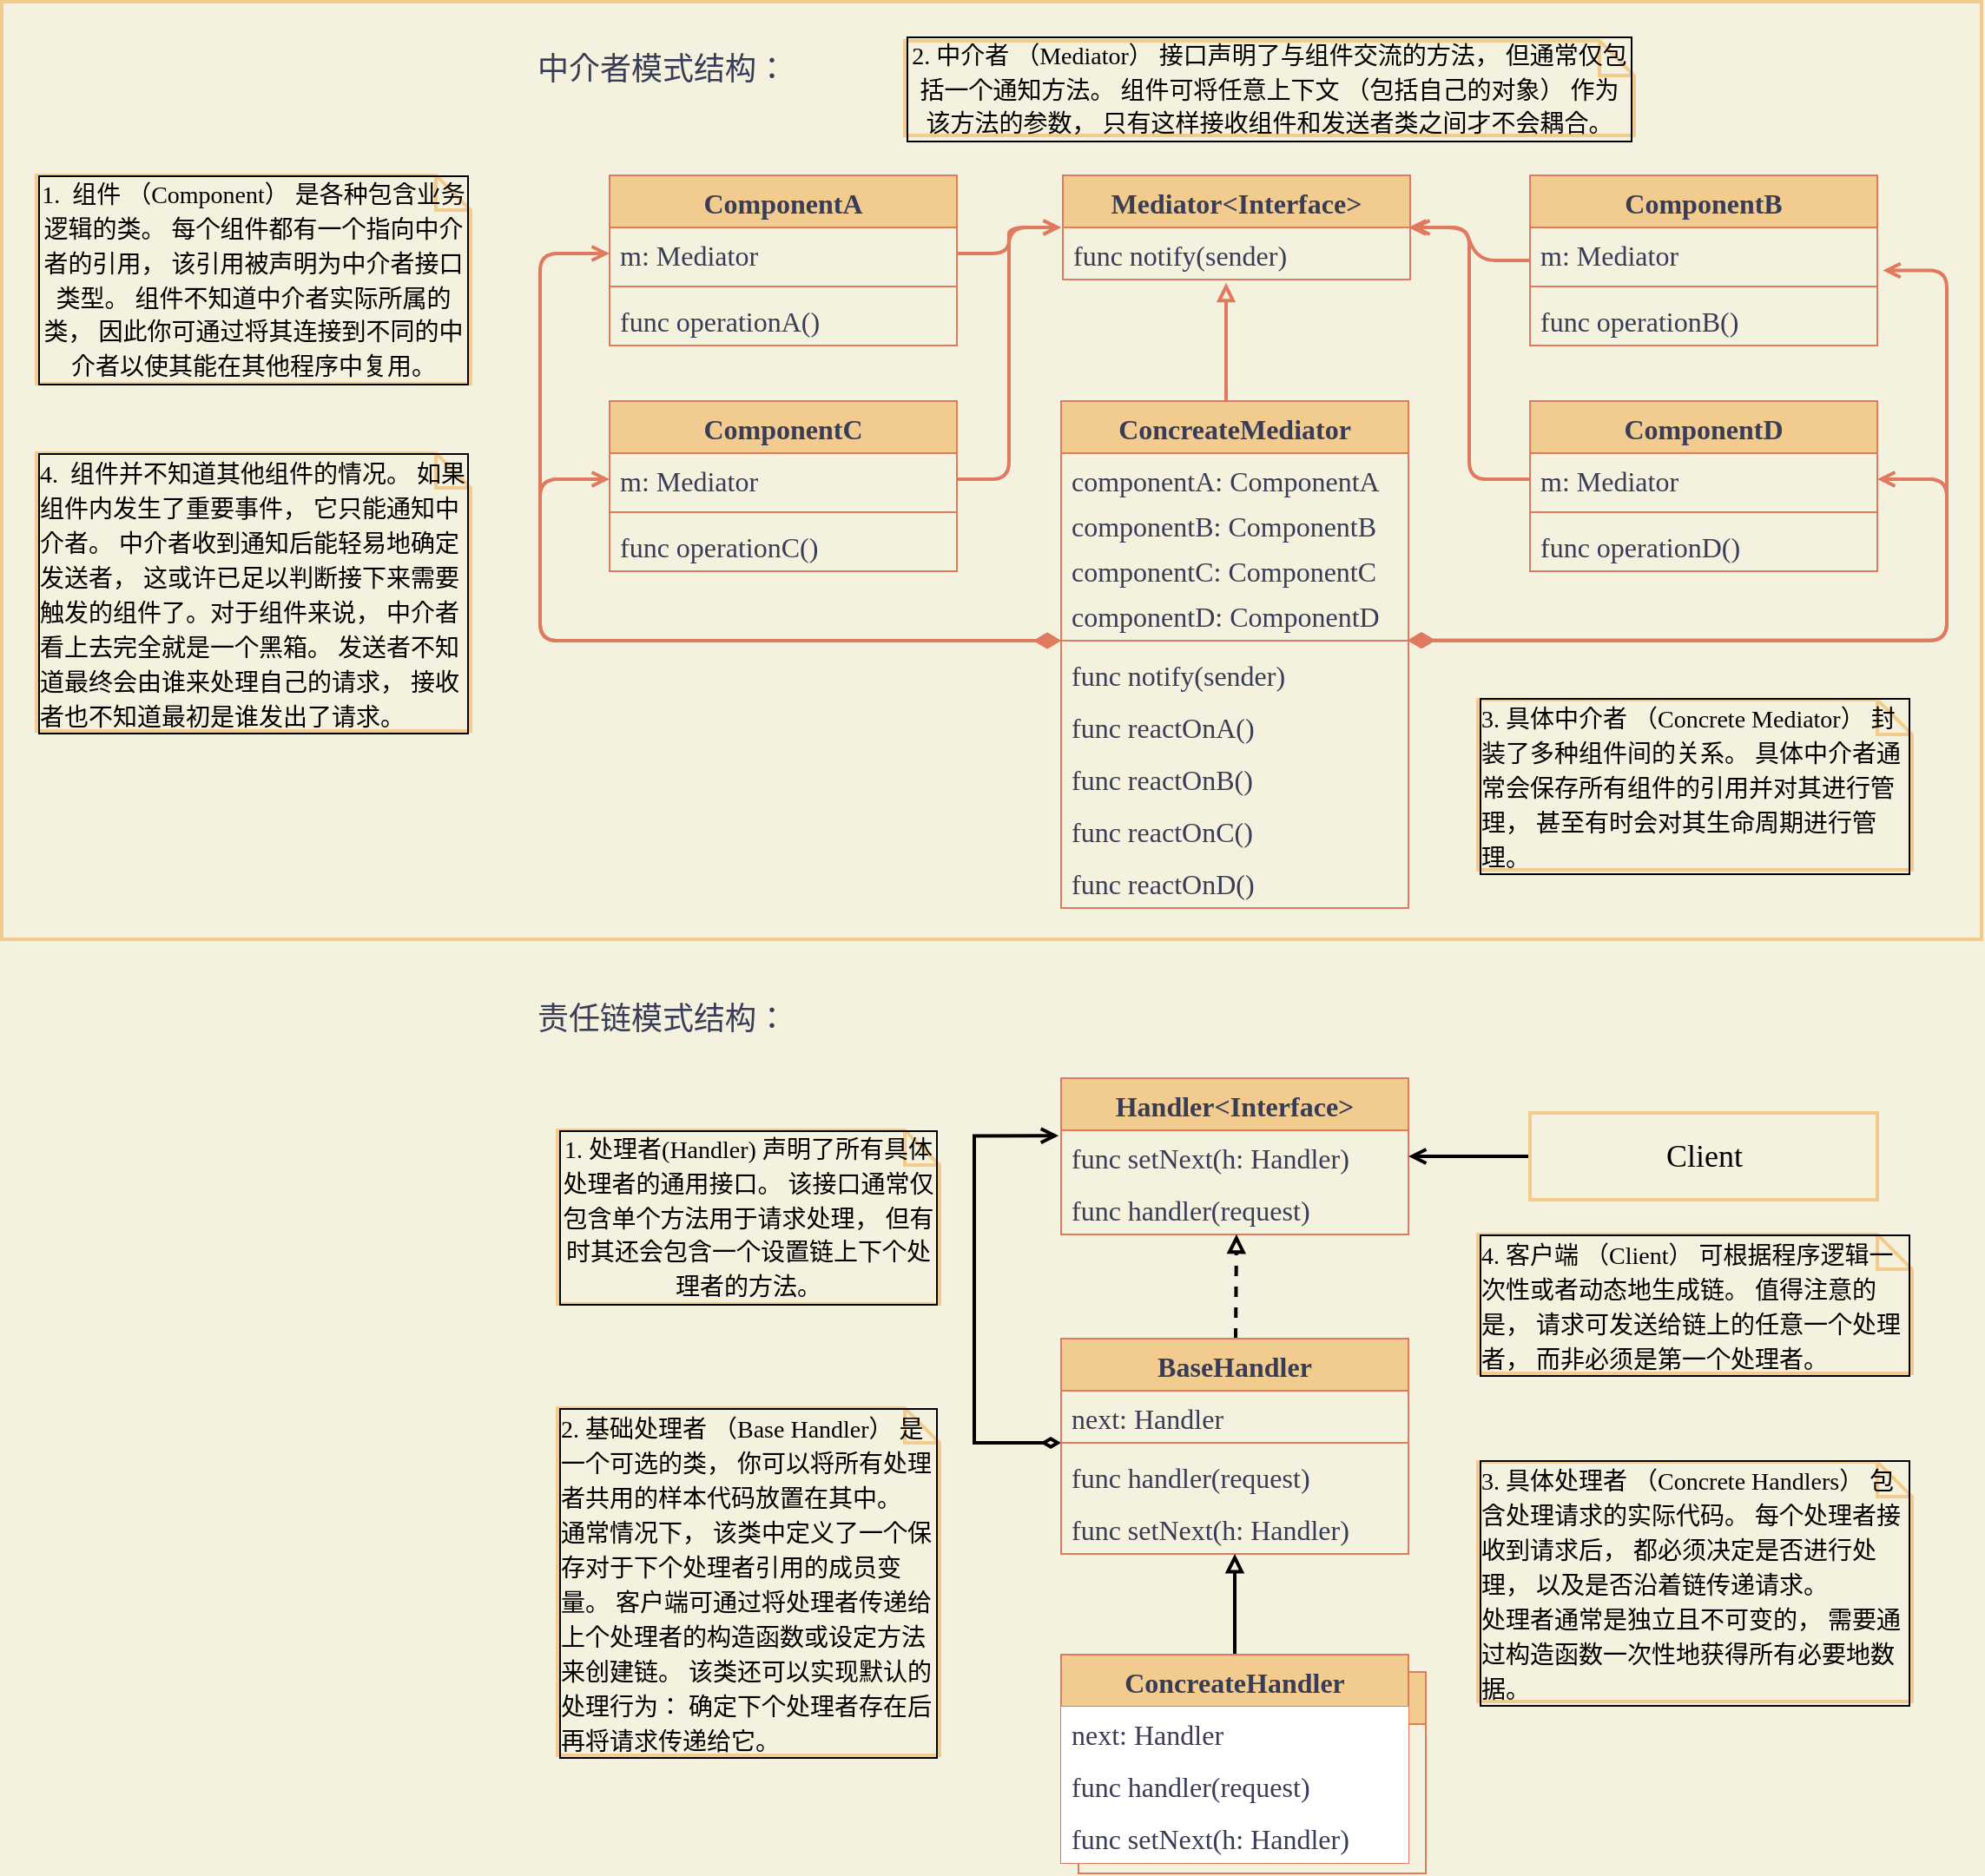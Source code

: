 <mxfile version="20.5.3" type="github">
  <diagram id="LliGrTo6IxOCmECgdEKM" name="第 1 页">
    <mxGraphModel dx="1751" dy="741" grid="1" gridSize="10" guides="1" tooltips="1" connect="1" arrows="1" fold="1" page="0" pageScale="1" pageWidth="827" pageHeight="1169" background="#F4F1DE" math="0" shadow="0">
      <root>
        <mxCell id="0" />
        <mxCell id="1" parent="0" />
        <mxCell id="y-x1a5SyWCCNWOdujIV2-36" value="ConcreateHandler" style="swimlane;fontStyle=1;align=center;verticalAlign=top;childLayout=stackLayout;horizontal=1;startSize=30;horizontalStack=0;resizeParent=1;resizeParentMax=0;resizeLast=0;collapsible=1;marginBottom=0;fontFamily=Times New Roman;fontSize=16;rounded=0;fillColor=#F2CC8F;strokeColor=#E07A5F;fontColor=none;noLabel=1;" vertex="1" parent="1">
          <mxGeometry x="340" y="972" width="200" height="116" as="geometry" />
        </mxCell>
        <mxCell id="y-x1a5SyWCCNWOdujIV2-40" value="func setNext(h: Handler)" style="text;strokeColor=none;fillColor=none;align=left;verticalAlign=top;spacingLeft=4;spacingRight=4;overflow=hidden;rotatable=0;points=[[0,0.5],[1,0.5]];portConstraint=eastwest;fontFamily=Times New Roman;fontSize=16;rounded=0;fontColor=none;noLabel=1;" vertex="1" parent="y-x1a5SyWCCNWOdujIV2-36">
          <mxGeometry y="30" width="200" height="30" as="geometry" />
        </mxCell>
        <mxCell id="y-x1a5SyWCCNWOdujIV2-37" value="next: Handler" style="text;strokeColor=none;fillColor=none;align=left;verticalAlign=top;spacingLeft=4;spacingRight=4;overflow=hidden;rotatable=0;points=[[0,0.5],[1,0.5]];portConstraint=eastwest;fontFamily=Times New Roman;fontSize=16;rounded=0;fontColor=none;noLabel=1;" vertex="1" parent="y-x1a5SyWCCNWOdujIV2-36">
          <mxGeometry y="60" width="200" height="26" as="geometry" />
        </mxCell>
        <mxCell id="y-x1a5SyWCCNWOdujIV2-39" value="func handler(request)" style="text;strokeColor=none;fillColor=none;align=left;verticalAlign=top;spacingLeft=4;spacingRight=4;overflow=hidden;rotatable=0;points=[[0,0.5],[1,0.5]];portConstraint=eastwest;fontFamily=Times New Roman;fontSize=16;rounded=0;fontColor=none;noLabel=1;" vertex="1" parent="y-x1a5SyWCCNWOdujIV2-36">
          <mxGeometry y="86" width="200" height="30" as="geometry" />
        </mxCell>
        <mxCell id="As4aNOafPKZ8VDamvQL3-1" value="中介者模式结构：" style="text;html=1;strokeColor=none;fillColor=none;align=center;verticalAlign=middle;whiteSpace=wrap;rounded=0;fontFamily=Times New Roman;fontSize=18;fontColor=#393C56;" parent="1" vertex="1">
          <mxGeometry x="21" y="32.5" width="159" height="33" as="geometry" />
        </mxCell>
        <mxCell id="KlUVC-nTQkEUZtXj6v6p-1" value="Mediator&lt;Interface&gt;" style="swimlane;fontStyle=1;align=center;verticalAlign=top;childLayout=stackLayout;horizontal=1;startSize=30;horizontalStack=0;resizeParent=1;resizeParentMax=0;resizeLast=0;collapsible=1;marginBottom=0;fontFamily=Times New Roman;fontSize=16;rounded=0;fillColor=#F2CC8F;strokeColor=#E07A5F;fontColor=#393C56;" parent="1" vertex="1">
          <mxGeometry x="331" y="110" width="200" height="60" as="geometry" />
        </mxCell>
        <mxCell id="KlUVC-nTQkEUZtXj6v6p-4" value="func notify(sender)" style="text;strokeColor=none;fillColor=none;align=left;verticalAlign=top;spacingLeft=4;spacingRight=4;overflow=hidden;rotatable=0;points=[[0,0.5],[1,0.5]];portConstraint=eastwest;fontFamily=Times New Roman;fontSize=16;rounded=0;fontColor=#393C56;" parent="KlUVC-nTQkEUZtXj6v6p-1" vertex="1">
          <mxGeometry y="30" width="200" height="30" as="geometry" />
        </mxCell>
        <mxCell id="KlUVC-nTQkEUZtXj6v6p-5" value="ComponentA" style="swimlane;fontStyle=1;align=center;verticalAlign=top;childLayout=stackLayout;horizontal=1;startSize=30;horizontalStack=0;resizeParent=1;resizeParentMax=0;resizeLast=0;collapsible=1;marginBottom=0;fontFamily=Times New Roman;fontSize=16;rounded=0;fillColor=#F2CC8F;strokeColor=#E07A5F;fontColor=#393C56;" parent="1" vertex="1">
          <mxGeometry x="70" y="110" width="200" height="98" as="geometry" />
        </mxCell>
        <mxCell id="KlUVC-nTQkEUZtXj6v6p-6" value="m: Mediator" style="text;strokeColor=none;fillColor=none;align=left;verticalAlign=top;spacingLeft=4;spacingRight=4;overflow=hidden;rotatable=0;points=[[0,0.5],[1,0.5]];portConstraint=eastwest;fontFamily=Times New Roman;fontSize=16;rounded=0;fontColor=#393C56;" parent="KlUVC-nTQkEUZtXj6v6p-5" vertex="1">
          <mxGeometry y="30" width="200" height="30" as="geometry" />
        </mxCell>
        <mxCell id="KlUVC-nTQkEUZtXj6v6p-7" value="" style="line;strokeWidth=1;fillColor=none;align=left;verticalAlign=middle;spacingTop=-1;spacingLeft=3;spacingRight=3;rotatable=0;labelPosition=right;points=[];portConstraint=eastwest;strokeColor=#E07A5F;fontFamily=Times New Roman;fontSize=16;rounded=0;fontColor=#393C56;labelBackgroundColor=#F4F1DE;" parent="KlUVC-nTQkEUZtXj6v6p-5" vertex="1">
          <mxGeometry y="60" width="200" height="8" as="geometry" />
        </mxCell>
        <mxCell id="KlUVC-nTQkEUZtXj6v6p-8" value="func operationA()" style="text;strokeColor=none;fillColor=none;align=left;verticalAlign=top;spacingLeft=4;spacingRight=4;overflow=hidden;rotatable=0;points=[[0,0.5],[1,0.5]];portConstraint=eastwest;fontFamily=Times New Roman;fontSize=16;rounded=0;fontColor=#393C56;" parent="KlUVC-nTQkEUZtXj6v6p-5" vertex="1">
          <mxGeometry y="68" width="200" height="30" as="geometry" />
        </mxCell>
        <mxCell id="xFCIwbEzfBcp8esczOYy-46" style="edgeStyle=entityRelationEdgeStyle;sketch=0;orthogonalLoop=1;jettySize=auto;html=1;entryX=1.005;entryY=0;entryDx=0;entryDy=0;entryPerimeter=0;shadow=0;strokeColor=#E07A5F;fontColor=#393C56;endArrow=open;endFill=0;startSize=10;fillColor=#F2CC8F;elbow=vertical;strokeWidth=2;" parent="1" source="OagiuF5iZt7tphXW1LkW-1" target="KlUVC-nTQkEUZtXj6v6p-4" edge="1">
          <mxGeometry relative="1" as="geometry" />
        </mxCell>
        <mxCell id="OagiuF5iZt7tphXW1LkW-1" value="ComponentB" style="swimlane;fontStyle=1;align=center;verticalAlign=top;childLayout=stackLayout;horizontal=1;startSize=30;horizontalStack=0;resizeParent=1;resizeParentMax=0;resizeLast=0;collapsible=1;marginBottom=0;fontFamily=Times New Roman;fontSize=16;rounded=0;fillColor=#F2CC8F;strokeColor=#E07A5F;fontColor=#393C56;" parent="1" vertex="1">
          <mxGeometry x="600" y="110" width="200" height="98" as="geometry" />
        </mxCell>
        <mxCell id="OagiuF5iZt7tphXW1LkW-2" value="m: Mediator" style="text;strokeColor=none;fillColor=none;align=left;verticalAlign=top;spacingLeft=4;spacingRight=4;overflow=hidden;rotatable=0;points=[[0,0.5],[1,0.5]];portConstraint=eastwest;fontFamily=Times New Roman;fontSize=16;rounded=0;fontColor=#393C56;" parent="OagiuF5iZt7tphXW1LkW-1" vertex="1">
          <mxGeometry y="30" width="200" height="30" as="geometry" />
        </mxCell>
        <mxCell id="OagiuF5iZt7tphXW1LkW-3" value="" style="line;strokeWidth=1;fillColor=none;align=left;verticalAlign=middle;spacingTop=-1;spacingLeft=3;spacingRight=3;rotatable=0;labelPosition=right;points=[];portConstraint=eastwest;strokeColor=#E07A5F;fontFamily=Times New Roman;fontSize=16;rounded=0;fontColor=#393C56;labelBackgroundColor=#F4F1DE;" parent="OagiuF5iZt7tphXW1LkW-1" vertex="1">
          <mxGeometry y="60" width="200" height="8" as="geometry" />
        </mxCell>
        <mxCell id="OagiuF5iZt7tphXW1LkW-4" value="func operationB()" style="text;strokeColor=none;fillColor=none;align=left;verticalAlign=top;spacingLeft=4;spacingRight=4;overflow=hidden;rotatable=0;points=[[0,0.5],[1,0.5]];portConstraint=eastwest;fontFamily=Times New Roman;fontSize=16;rounded=0;fontColor=#393C56;" parent="OagiuF5iZt7tphXW1LkW-1" vertex="1">
          <mxGeometry y="68" width="200" height="30" as="geometry" />
        </mxCell>
        <mxCell id="OagiuF5iZt7tphXW1LkW-5" value="ComponentC" style="swimlane;fontStyle=1;align=center;verticalAlign=top;childLayout=stackLayout;horizontal=1;startSize=30;horizontalStack=0;resizeParent=1;resizeParentMax=0;resizeLast=0;collapsible=1;marginBottom=0;fontFamily=Times New Roman;fontSize=16;rounded=0;fillColor=#F2CC8F;strokeColor=#E07A5F;fontColor=#393C56;" parent="1" vertex="1">
          <mxGeometry x="70" y="240" width="200" height="98" as="geometry" />
        </mxCell>
        <mxCell id="OagiuF5iZt7tphXW1LkW-6" value="m: Mediator" style="text;strokeColor=none;fillColor=none;align=left;verticalAlign=top;spacingLeft=4;spacingRight=4;overflow=hidden;rotatable=0;points=[[0,0.5],[1,0.5]];portConstraint=eastwest;fontFamily=Times New Roman;fontSize=16;rounded=0;fontColor=#393C56;" parent="OagiuF5iZt7tphXW1LkW-5" vertex="1">
          <mxGeometry y="30" width="200" height="30" as="geometry" />
        </mxCell>
        <mxCell id="OagiuF5iZt7tphXW1LkW-7" value="" style="line;strokeWidth=1;fillColor=none;align=left;verticalAlign=middle;spacingTop=-1;spacingLeft=3;spacingRight=3;rotatable=0;labelPosition=right;points=[];portConstraint=eastwest;strokeColor=#E07A5F;fontFamily=Times New Roman;fontSize=16;rounded=0;fontColor=#393C56;labelBackgroundColor=#F4F1DE;" parent="OagiuF5iZt7tphXW1LkW-5" vertex="1">
          <mxGeometry y="60" width="200" height="8" as="geometry" />
        </mxCell>
        <mxCell id="OagiuF5iZt7tphXW1LkW-8" value="func operationC()" style="text;strokeColor=none;fillColor=none;align=left;verticalAlign=top;spacingLeft=4;spacingRight=4;overflow=hidden;rotatable=0;points=[[0,0.5],[1,0.5]];portConstraint=eastwest;fontFamily=Times New Roman;fontSize=16;rounded=0;fontColor=#393C56;" parent="OagiuF5iZt7tphXW1LkW-5" vertex="1">
          <mxGeometry y="68" width="200" height="30" as="geometry" />
        </mxCell>
        <mxCell id="OagiuF5iZt7tphXW1LkW-9" value="ComponentD" style="swimlane;fontStyle=1;align=center;verticalAlign=top;childLayout=stackLayout;horizontal=1;startSize=30;horizontalStack=0;resizeParent=1;resizeParentMax=0;resizeLast=0;collapsible=1;marginBottom=0;fontFamily=Times New Roman;fontSize=16;rounded=0;fillColor=#F2CC8F;strokeColor=#E07A5F;fontColor=#393C56;" parent="1" vertex="1">
          <mxGeometry x="600" y="240" width="200" height="98" as="geometry" />
        </mxCell>
        <mxCell id="OagiuF5iZt7tphXW1LkW-10" value="m: Mediator" style="text;strokeColor=none;fillColor=none;align=left;verticalAlign=top;spacingLeft=4;spacingRight=4;overflow=hidden;rotatable=0;points=[[0,0.5],[1,0.5]];portConstraint=eastwest;fontFamily=Times New Roman;fontSize=16;rounded=0;fontColor=#393C56;" parent="OagiuF5iZt7tphXW1LkW-9" vertex="1">
          <mxGeometry y="30" width="200" height="30" as="geometry" />
        </mxCell>
        <mxCell id="OagiuF5iZt7tphXW1LkW-11" value="" style="line;strokeWidth=1;fillColor=none;align=left;verticalAlign=middle;spacingTop=-1;spacingLeft=3;spacingRight=3;rotatable=0;labelPosition=right;points=[];portConstraint=eastwest;strokeColor=#E07A5F;fontFamily=Times New Roman;fontSize=16;rounded=0;fontColor=#393C56;labelBackgroundColor=#F4F1DE;" parent="OagiuF5iZt7tphXW1LkW-9" vertex="1">
          <mxGeometry y="60" width="200" height="8" as="geometry" />
        </mxCell>
        <mxCell id="OagiuF5iZt7tphXW1LkW-12" value="func operationD()" style="text;strokeColor=none;fillColor=none;align=left;verticalAlign=top;spacingLeft=4;spacingRight=4;overflow=hidden;rotatable=0;points=[[0,0.5],[1,0.5]];portConstraint=eastwest;fontFamily=Times New Roman;fontSize=16;rounded=0;fontColor=#393C56;" parent="OagiuF5iZt7tphXW1LkW-9" vertex="1">
          <mxGeometry y="68" width="200" height="30" as="geometry" />
        </mxCell>
        <mxCell id="xFCIwbEzfBcp8esczOYy-49" style="edgeStyle=elbowEdgeStyle;rounded=1;sketch=0;orthogonalLoop=1;jettySize=auto;html=1;entryX=0.471;entryY=1.063;entryDx=0;entryDy=0;entryPerimeter=0;shadow=0;strokeColor=#E07A5F;fontColor=#393C56;endArrow=block;endFill=0;startSize=10;fillColor=#F2CC8F;strokeWidth=2;" parent="1" source="xFCIwbEzfBcp8esczOYy-5" target="KlUVC-nTQkEUZtXj6v6p-4" edge="1">
          <mxGeometry relative="1" as="geometry" />
        </mxCell>
        <mxCell id="xFCIwbEzfBcp8esczOYy-50" style="edgeStyle=elbowEdgeStyle;rounded=1;sketch=0;orthogonalLoop=1;jettySize=auto;html=1;entryX=0;entryY=0.5;entryDx=0;entryDy=0;shadow=0;strokeColor=#E07A5F;strokeWidth=2;fontColor=#393C56;endArrow=open;endFill=0;startSize=10;fillColor=#F2CC8F;startArrow=diamondThin;startFill=1;" parent="1" target="KlUVC-nTQkEUZtXj6v6p-6" edge="1">
          <mxGeometry relative="1" as="geometry">
            <mxPoint x="330" y="378" as="sourcePoint" />
            <Array as="points">
              <mxPoint x="30" y="280" />
            </Array>
          </mxGeometry>
        </mxCell>
        <mxCell id="xFCIwbEzfBcp8esczOYy-53" style="edgeStyle=elbowEdgeStyle;rounded=1;sketch=0;orthogonalLoop=1;jettySize=auto;html=1;entryX=1.016;entryY=0.824;entryDx=0;entryDy=0;entryPerimeter=0;shadow=0;strokeColor=#E07A5F;strokeWidth=2;fontColor=#393C56;endArrow=open;endFill=0;startSize=10;fillColor=#F2CC8F;exitX=0.996;exitY=0.479;exitDx=0;exitDy=0;exitPerimeter=0;startArrow=diamondThin;startFill=1;" parent="1" source="xFCIwbEzfBcp8esczOYy-7" target="OagiuF5iZt7tphXW1LkW-2" edge="1">
          <mxGeometry relative="1" as="geometry">
            <mxPoint x="530" y="380" as="sourcePoint" />
            <Array as="points">
              <mxPoint x="840" y="230" />
              <mxPoint x="840" y="300" />
            </Array>
          </mxGeometry>
        </mxCell>
        <mxCell id="xFCIwbEzfBcp8esczOYy-54" style="edgeStyle=elbowEdgeStyle;rounded=1;sketch=0;orthogonalLoop=1;jettySize=auto;html=1;entryX=1;entryY=0.5;entryDx=0;entryDy=0;shadow=0;strokeColor=#E07A5F;strokeWidth=2;fontColor=#393C56;endArrow=open;endFill=0;startSize=10;fillColor=#F2CC8F;exitX=0.999;exitY=0.481;exitDx=0;exitDy=0;exitPerimeter=0;startArrow=diamondThin;startFill=1;" parent="1" source="xFCIwbEzfBcp8esczOYy-7" target="OagiuF5iZt7tphXW1LkW-10" edge="1">
          <mxGeometry relative="1" as="geometry">
            <Array as="points">
              <mxPoint x="840" y="350" />
            </Array>
          </mxGeometry>
        </mxCell>
        <mxCell id="xFCIwbEzfBcp8esczOYy-5" value="ConcreateMediator" style="swimlane;fontStyle=1;align=center;verticalAlign=top;childLayout=stackLayout;horizontal=1;startSize=30;horizontalStack=0;resizeParent=1;resizeParentMax=0;resizeLast=0;collapsible=1;marginBottom=0;fontFamily=Times New Roman;fontSize=16;rounded=0;fillColor=#F2CC8F;strokeColor=#E07A5F;fontColor=#393C56;" parent="1" vertex="1">
          <mxGeometry x="330" y="240" width="200" height="292" as="geometry" />
        </mxCell>
        <mxCell id="xFCIwbEzfBcp8esczOYy-6" value="componentA: ComponentA" style="text;strokeColor=none;fillColor=none;align=left;verticalAlign=top;spacingLeft=4;spacingRight=4;overflow=hidden;rotatable=0;points=[[0,0.5],[1,0.5]];portConstraint=eastwest;fontFamily=Times New Roman;fontSize=16;rounded=0;fontColor=#393C56;" parent="xFCIwbEzfBcp8esczOYy-5" vertex="1">
          <mxGeometry y="30" width="200" height="26" as="geometry" />
        </mxCell>
        <mxCell id="xFCIwbEzfBcp8esczOYy-40" value="componentB: ComponentB" style="text;strokeColor=none;fillColor=none;align=left;verticalAlign=top;spacingLeft=4;spacingRight=4;overflow=hidden;rotatable=0;points=[[0,0.5],[1,0.5]];portConstraint=eastwest;fontFamily=Times New Roman;fontSize=16;rounded=0;fontColor=#393C56;" parent="xFCIwbEzfBcp8esczOYy-5" vertex="1">
          <mxGeometry y="56" width="200" height="26" as="geometry" />
        </mxCell>
        <mxCell id="xFCIwbEzfBcp8esczOYy-41" value="componentC: ComponentC" style="text;strokeColor=none;fillColor=none;align=left;verticalAlign=top;spacingLeft=4;spacingRight=4;overflow=hidden;rotatable=0;points=[[0,0.5],[1,0.5]];portConstraint=eastwest;fontFamily=Times New Roman;fontSize=16;rounded=0;fontColor=#393C56;" parent="xFCIwbEzfBcp8esczOYy-5" vertex="1">
          <mxGeometry y="82" width="200" height="26" as="geometry" />
        </mxCell>
        <mxCell id="xFCIwbEzfBcp8esczOYy-39" value="componentD: ComponentD" style="text;strokeColor=none;fillColor=none;align=left;verticalAlign=top;spacingLeft=4;spacingRight=4;overflow=hidden;rotatable=0;points=[[0,0.5],[1,0.5]];portConstraint=eastwest;fontFamily=Times New Roman;fontSize=16;rounded=0;fontColor=#393C56;" parent="xFCIwbEzfBcp8esczOYy-5" vertex="1">
          <mxGeometry y="108" width="200" height="26" as="geometry" />
        </mxCell>
        <mxCell id="xFCIwbEzfBcp8esczOYy-7" value="" style="line;strokeWidth=1;fillColor=none;align=left;verticalAlign=middle;spacingTop=-1;spacingLeft=3;spacingRight=3;rotatable=0;labelPosition=right;points=[];portConstraint=eastwest;strokeColor=#E07A5F;fontFamily=Times New Roman;fontSize=16;rounded=0;fontColor=#393C56;labelBackgroundColor=#F4F1DE;" parent="xFCIwbEzfBcp8esczOYy-5" vertex="1">
          <mxGeometry y="134" width="200" height="8" as="geometry" />
        </mxCell>
        <mxCell id="xFCIwbEzfBcp8esczOYy-8" value="func notify(sender)" style="text;strokeColor=none;fillColor=none;align=left;verticalAlign=top;spacingLeft=4;spacingRight=4;overflow=hidden;rotatable=0;points=[[0,0.5],[1,0.5]];portConstraint=eastwest;fontFamily=Times New Roman;fontSize=16;rounded=0;fontColor=#393C56;" parent="xFCIwbEzfBcp8esczOYy-5" vertex="1">
          <mxGeometry y="142" width="200" height="30" as="geometry" />
        </mxCell>
        <mxCell id="xFCIwbEzfBcp8esczOYy-38" value="func reactOnA()" style="text;strokeColor=none;fillColor=none;align=left;verticalAlign=top;spacingLeft=4;spacingRight=4;overflow=hidden;rotatable=0;points=[[0,0.5],[1,0.5]];portConstraint=eastwest;fontFamily=Times New Roman;fontSize=16;rounded=0;fontColor=#393C56;" parent="xFCIwbEzfBcp8esczOYy-5" vertex="1">
          <mxGeometry y="172" width="200" height="30" as="geometry" />
        </mxCell>
        <mxCell id="xFCIwbEzfBcp8esczOYy-42" value="func reactOnB()" style="text;strokeColor=none;fillColor=none;align=left;verticalAlign=top;spacingLeft=4;spacingRight=4;overflow=hidden;rotatable=0;points=[[0,0.5],[1,0.5]];portConstraint=eastwest;fontFamily=Times New Roman;fontSize=16;rounded=0;fontColor=#393C56;" parent="xFCIwbEzfBcp8esczOYy-5" vertex="1">
          <mxGeometry y="202" width="200" height="30" as="geometry" />
        </mxCell>
        <mxCell id="xFCIwbEzfBcp8esczOYy-43" value="func reactOnC()" style="text;strokeColor=none;fillColor=none;align=left;verticalAlign=top;spacingLeft=4;spacingRight=4;overflow=hidden;rotatable=0;points=[[0,0.5],[1,0.5]];portConstraint=eastwest;fontFamily=Times New Roman;fontSize=16;rounded=0;fontColor=#393C56;" parent="xFCIwbEzfBcp8esczOYy-5" vertex="1">
          <mxGeometry y="232" width="200" height="30" as="geometry" />
        </mxCell>
        <mxCell id="xFCIwbEzfBcp8esczOYy-44" value="func reactOnD()" style="text;strokeColor=none;fillColor=none;align=left;verticalAlign=top;spacingLeft=4;spacingRight=4;overflow=hidden;rotatable=0;points=[[0,0.5],[1,0.5]];portConstraint=eastwest;fontFamily=Times New Roman;fontSize=16;rounded=0;fontColor=#393C56;" parent="xFCIwbEzfBcp8esczOYy-5" vertex="1">
          <mxGeometry y="262" width="200" height="30" as="geometry" />
        </mxCell>
        <mxCell id="xFCIwbEzfBcp8esczOYy-45" style="edgeStyle=elbowEdgeStyle;rounded=1;orthogonalLoop=1;jettySize=auto;html=1;strokeColor=#E07A5F;fontColor=#393C56;fillColor=#F2CC8F;endArrow=open;endFill=0;startSize=10;shadow=0;sketch=0;strokeWidth=2;" parent="1" source="KlUVC-nTQkEUZtXj6v6p-6" edge="1">
          <mxGeometry relative="1" as="geometry">
            <mxPoint x="330" y="140" as="targetPoint" />
          </mxGeometry>
        </mxCell>
        <mxCell id="xFCIwbEzfBcp8esczOYy-47" style="edgeStyle=entityRelationEdgeStyle;sketch=0;orthogonalLoop=1;jettySize=auto;html=1;exitX=1;exitY=0.5;exitDx=0;exitDy=0;shadow=0;strokeColor=#E07A5F;fontColor=#393C56;endArrow=open;endFill=0;startSize=10;fillColor=#F2CC8F;strokeWidth=2;" parent="1" source="OagiuF5iZt7tphXW1LkW-6" edge="1">
          <mxGeometry relative="1" as="geometry">
            <mxPoint x="330" y="140" as="targetPoint" />
          </mxGeometry>
        </mxCell>
        <mxCell id="xFCIwbEzfBcp8esczOYy-48" style="edgeStyle=elbowEdgeStyle;sketch=0;orthogonalLoop=1;jettySize=auto;html=1;exitX=0;exitY=0.5;exitDx=0;exitDy=0;shadow=0;strokeColor=#E07A5F;fontColor=#393C56;endArrow=open;endFill=0;startSize=10;fillColor=#F2CC8F;strokeWidth=2;" parent="1" source="OagiuF5iZt7tphXW1LkW-10" edge="1">
          <mxGeometry relative="1" as="geometry">
            <mxPoint x="530" y="140" as="targetPoint" />
          </mxGeometry>
        </mxCell>
        <mxCell id="xFCIwbEzfBcp8esczOYy-51" style="edgeStyle=elbowEdgeStyle;rounded=1;sketch=0;orthogonalLoop=1;jettySize=auto;html=1;entryX=0;entryY=0.5;entryDx=0;entryDy=0;shadow=0;strokeColor=#E07A5F;strokeWidth=2;fontColor=#393C56;endArrow=open;endFill=0;startSize=10;fillColor=#F2CC8F;startArrow=diamondThin;startFill=1;" parent="1" source="xFCIwbEzfBcp8esczOYy-7" target="OagiuF5iZt7tphXW1LkW-6" edge="1">
          <mxGeometry relative="1" as="geometry">
            <Array as="points">
              <mxPoint x="30" y="340" />
            </Array>
          </mxGeometry>
        </mxCell>
        <mxCell id="g1SRzkxm-KbwQc-2ITOF-1" value="责任链模式结构：" style="text;html=1;strokeColor=none;fillColor=none;align=center;verticalAlign=middle;whiteSpace=wrap;rounded=0;fontFamily=Times New Roman;fontSize=18;fontColor=#393C56;" parent="1" vertex="1">
          <mxGeometry x="21" y="579" width="159" height="33" as="geometry" />
        </mxCell>
        <mxCell id="y-x1a5SyWCCNWOdujIV2-1" value="Handler&lt;Interface&gt;" style="swimlane;fontStyle=1;align=center;verticalAlign=top;childLayout=stackLayout;horizontal=1;startSize=30;horizontalStack=0;resizeParent=1;resizeParentMax=0;resizeLast=0;collapsible=1;marginBottom=0;fontFamily=Times New Roman;fontSize=16;rounded=0;fillColor=#F2CC8F;strokeColor=#E07A5F;fontColor=#393C56;" vertex="1" parent="1">
          <mxGeometry x="330" y="630" width="200" height="90" as="geometry" />
        </mxCell>
        <mxCell id="y-x1a5SyWCCNWOdujIV2-2" value="func setNext(h: Handler)" style="text;strokeColor=none;fillColor=none;align=left;verticalAlign=top;spacingLeft=4;spacingRight=4;overflow=hidden;rotatable=0;points=[[0,0.5],[1,0.5]];portConstraint=eastwest;fontFamily=Times New Roman;fontSize=16;rounded=0;fontColor=#393C56;" vertex="1" parent="y-x1a5SyWCCNWOdujIV2-1">
          <mxGeometry y="30" width="200" height="30" as="geometry" />
        </mxCell>
        <mxCell id="y-x1a5SyWCCNWOdujIV2-3" value="func handler(request)" style="text;strokeColor=none;fillColor=none;align=left;verticalAlign=top;spacingLeft=4;spacingRight=4;overflow=hidden;rotatable=0;points=[[0,0.5],[1,0.5]];portConstraint=eastwest;fontFamily=Times New Roman;fontSize=16;rounded=0;fontColor=#393C56;" vertex="1" parent="y-x1a5SyWCCNWOdujIV2-1">
          <mxGeometry y="60" width="200" height="30" as="geometry" />
        </mxCell>
        <mxCell id="y-x1a5SyWCCNWOdujIV2-46" style="edgeStyle=none;rounded=0;orthogonalLoop=1;jettySize=auto;html=1;entryX=0.505;entryY=0.997;entryDx=0;entryDy=0;entryPerimeter=0;strokeWidth=2;fontFamily=Times New Roman;fontSize=18;fontColor=default;endArrow=block;endFill=0;dashed=1;" edge="1" parent="1" source="y-x1a5SyWCCNWOdujIV2-13" target="y-x1a5SyWCCNWOdujIV2-3">
          <mxGeometry relative="1" as="geometry" />
        </mxCell>
        <mxCell id="y-x1a5SyWCCNWOdujIV2-48" style="edgeStyle=orthogonalEdgeStyle;rounded=0;orthogonalLoop=1;jettySize=auto;html=1;entryX=-0.007;entryY=0.105;entryDx=0;entryDy=0;entryPerimeter=0;strokeWidth=2;fontFamily=Times New Roman;fontSize=18;fontColor=default;endArrow=open;endFill=0;startArrow=diamondThin;startFill=0;" edge="1" parent="1" source="y-x1a5SyWCCNWOdujIV2-13" target="y-x1a5SyWCCNWOdujIV2-2">
          <mxGeometry relative="1" as="geometry">
            <Array as="points">
              <mxPoint x="280" y="840" />
              <mxPoint x="280" y="663" />
            </Array>
          </mxGeometry>
        </mxCell>
        <mxCell id="y-x1a5SyWCCNWOdujIV2-13" value="BaseHandler" style="swimlane;fontStyle=1;align=center;verticalAlign=top;childLayout=stackLayout;horizontal=1;startSize=30;horizontalStack=0;resizeParent=1;resizeParentMax=0;resizeLast=0;collapsible=1;marginBottom=0;fontFamily=Times New Roman;fontSize=16;rounded=0;fillColor=#F2CC8F;strokeColor=#E07A5F;fontColor=#393C56;" vertex="1" parent="1">
          <mxGeometry x="330" y="780" width="200" height="124" as="geometry" />
        </mxCell>
        <mxCell id="y-x1a5SyWCCNWOdujIV2-14" value="next: Handler" style="text;strokeColor=none;fillColor=none;align=left;verticalAlign=top;spacingLeft=4;spacingRight=4;overflow=hidden;rotatable=0;points=[[0,0.5],[1,0.5]];portConstraint=eastwest;fontFamily=Times New Roman;fontSize=16;rounded=0;fontColor=#393C56;" vertex="1" parent="y-x1a5SyWCCNWOdujIV2-13">
          <mxGeometry y="30" width="200" height="26" as="geometry" />
        </mxCell>
        <mxCell id="y-x1a5SyWCCNWOdujIV2-18" value="" style="line;strokeWidth=1;fillColor=none;align=left;verticalAlign=middle;spacingTop=-1;spacingLeft=3;spacingRight=3;rotatable=0;labelPosition=right;points=[];portConstraint=eastwest;strokeColor=#E07A5F;fontFamily=Times New Roman;fontSize=16;rounded=0;fontColor=#393C56;labelBackgroundColor=#F4F1DE;" vertex="1" parent="y-x1a5SyWCCNWOdujIV2-13">
          <mxGeometry y="56" width="200" height="8" as="geometry" />
        </mxCell>
        <mxCell id="y-x1a5SyWCCNWOdujIV2-25" value="func handler(request)" style="text;strokeColor=none;fillColor=none;align=left;verticalAlign=top;spacingLeft=4;spacingRight=4;overflow=hidden;rotatable=0;points=[[0,0.5],[1,0.5]];portConstraint=eastwest;fontFamily=Times New Roman;fontSize=16;rounded=0;fontColor=#393C56;" vertex="1" parent="y-x1a5SyWCCNWOdujIV2-13">
          <mxGeometry y="64" width="200" height="30" as="geometry" />
        </mxCell>
        <mxCell id="y-x1a5SyWCCNWOdujIV2-24" value="func setNext(h: Handler)" style="text;strokeColor=none;fillColor=none;align=left;verticalAlign=top;spacingLeft=4;spacingRight=4;overflow=hidden;rotatable=0;points=[[0,0.5],[1,0.5]];portConstraint=eastwest;fontFamily=Times New Roman;fontSize=16;rounded=0;fontColor=#393C56;" vertex="1" parent="y-x1a5SyWCCNWOdujIV2-13">
          <mxGeometry y="94" width="200" height="30" as="geometry" />
        </mxCell>
        <mxCell id="y-x1a5SyWCCNWOdujIV2-47" style="edgeStyle=none;rounded=0;orthogonalLoop=1;jettySize=auto;html=1;strokeWidth=2;fontFamily=Times New Roman;fontSize=18;fontColor=default;endArrow=block;endFill=0;" edge="1" parent="1" source="y-x1a5SyWCCNWOdujIV2-26" target="y-x1a5SyWCCNWOdujIV2-24">
          <mxGeometry relative="1" as="geometry" />
        </mxCell>
        <mxCell id="y-x1a5SyWCCNWOdujIV2-26" value="ConcreateHandler" style="swimlane;fontStyle=1;align=center;verticalAlign=top;childLayout=stackLayout;horizontal=1;startSize=30;horizontalStack=0;resizeParent=1;resizeParentMax=0;resizeLast=0;collapsible=1;marginBottom=0;fontFamily=Times New Roman;fontSize=16;rounded=0;fillColor=#F2CC8F;strokeColor=#E07A5F;fontColor=#393C56;" vertex="1" parent="1">
          <mxGeometry x="330" y="962" width="200" height="120" as="geometry" />
        </mxCell>
        <mxCell id="y-x1a5SyWCCNWOdujIV2-27" value="next: Handler" style="text;strokeColor=none;fillColor=default;align=left;verticalAlign=top;spacingLeft=4;spacingRight=4;overflow=hidden;rotatable=0;points=[[0,0.5],[1,0.5]];portConstraint=eastwest;fontFamily=Times New Roman;fontSize=16;rounded=0;fontColor=#393C56;" vertex="1" parent="y-x1a5SyWCCNWOdujIV2-26">
          <mxGeometry y="30" width="200" height="30" as="geometry" />
        </mxCell>
        <mxCell id="y-x1a5SyWCCNWOdujIV2-29" value="func handler(request)" style="text;strokeColor=none;fillColor=default;align=left;verticalAlign=top;spacingLeft=4;spacingRight=4;overflow=hidden;rotatable=0;points=[[0,0.5],[1,0.5]];portConstraint=eastwest;fontFamily=Times New Roman;fontSize=16;rounded=0;fontColor=#393C56;" vertex="1" parent="y-x1a5SyWCCNWOdujIV2-26">
          <mxGeometry y="60" width="200" height="30" as="geometry" />
        </mxCell>
        <mxCell id="y-x1a5SyWCCNWOdujIV2-30" value="func setNext(h: Handler)" style="text;strokeColor=none;fillColor=default;align=left;verticalAlign=top;spacingLeft=4;spacingRight=4;overflow=hidden;rotatable=0;points=[[0,0.5],[1,0.5]];portConstraint=eastwest;fontFamily=Times New Roman;fontSize=16;rounded=0;fontColor=#393C56;" vertex="1" parent="y-x1a5SyWCCNWOdujIV2-26">
          <mxGeometry y="90" width="200" height="30" as="geometry" />
        </mxCell>
        <mxCell id="y-x1a5SyWCCNWOdujIV2-44" style="edgeStyle=orthogonalEdgeStyle;rounded=0;orthogonalLoop=1;jettySize=auto;html=1;entryX=1;entryY=0.5;entryDx=0;entryDy=0;fontFamily=Times New Roman;fontSize=18;fontColor=default;endArrow=open;endFill=0;strokeWidth=2;" edge="1" parent="1" source="y-x1a5SyWCCNWOdujIV2-43" target="y-x1a5SyWCCNWOdujIV2-2">
          <mxGeometry relative="1" as="geometry" />
        </mxCell>
        <mxCell id="y-x1a5SyWCCNWOdujIV2-43" value="Client" style="html=1;labelBackgroundColor=none;fontColor=default;fillColor=none;gradientColor=none;fontSize=18;fontFamily=Times New Roman;strokeColor=#F2CC8F;strokeWidth=2;" vertex="1" parent="1">
          <mxGeometry x="600" y="650" width="200" height="50" as="geometry" />
        </mxCell>
        <mxCell id="y-x1a5SyWCCNWOdujIV2-54" value="&lt;font style=&quot;font-size: 14px;&quot;&gt;1. 处理者(Handler)&amp;nbsp;&lt;span style=&quot;font-family: &amp;quot;Heiti SC Light&amp;quot;; text-align: start; background-color: initial;&quot;&gt;声明了所有具体处理者的通用接口。&amp;nbsp;该接口通常仅包含单个方法用于请求处理，&amp;nbsp;但有时其还会包含一个设置链上下个处理者的方法。&lt;/span&gt;&lt;/font&gt;" style="shape=note;size=20;whiteSpace=wrap;html=1;labelBackgroundColor=none;labelBorderColor=default;strokeColor=#F2CC8F;strokeWidth=2;fontFamily=Times New Roman;fontSize=16;fontColor=default;fillColor=none;gradientColor=none;" vertex="1" parent="1">
          <mxGeometry x="40" y="660" width="220" height="100" as="geometry" />
        </mxCell>
        <mxCell id="y-x1a5SyWCCNWOdujIV2-55" value="&lt;p style=&quot;margin: 0px; font-variant-numeric: normal; font-variant-east-asian: normal; font-stretch: normal; font-size: 14px; line-height: normal; font-family: &amp;quot;Heiti SC Light&amp;quot;; text-align: start;&quot; class=&quot;p1&quot;&gt;&lt;span style=&quot;&quot; class=&quot;Apple-tab-span&quot;&gt;&lt;/span&gt;&lt;span style=&quot;&quot; class=&quot;Apple-tab-span&quot;&gt;&lt;/span&gt;2. 基础处理者&amp;nbsp;（Base Handler）&amp;nbsp;是一个可选的类，&amp;nbsp;你可以将所有处理者共用的样本代码放置在其中。&lt;/p&gt;&lt;p style=&quot;margin: 0px; font-variant-numeric: normal; font-variant-east-asian: normal; font-stretch: normal; font-size: 14px; line-height: normal; font-family: &amp;quot;Heiti SC Light&amp;quot;; text-align: start;&quot; class=&quot;p1&quot;&gt;通常情况下，&amp;nbsp;该类中定义了一个保存对于下个处理者引用的成员变量。&amp;nbsp;客户端可通过将处理者传递给上个处理者的构造函数或设定方法来创建链。&amp;nbsp;该类还可以实现默认的处理行为：&amp;nbsp;确定下个处理者存在后再将请求传递给它。&lt;/p&gt;" style="shape=note;size=20;whiteSpace=wrap;html=1;labelBackgroundColor=none;labelBorderColor=default;strokeColor=#F2CC8F;strokeWidth=2;fontFamily=Times New Roman;fontSize=16;fontColor=default;fillColor=none;gradientColor=none;" vertex="1" parent="1">
          <mxGeometry x="40" y="820" width="220" height="200" as="geometry" />
        </mxCell>
        <mxCell id="y-x1a5SyWCCNWOdujIV2-56" value="&lt;p style=&quot;margin: 0px; font-variant-numeric: normal; font-variant-east-asian: normal; font-stretch: normal; font-size: 14px; line-height: normal; font-family: &amp;quot;Heiti SC Light&amp;quot;; text-align: start;&quot; class=&quot;p1&quot;&gt;&lt;span style=&quot;&quot; class=&quot;Apple-tab-span&quot;&gt;&lt;/span&gt;&lt;/p&gt;&lt;p style=&quot;margin: 0px; font-variant-numeric: normal; font-variant-east-asian: normal; font-stretch: normal; font-size: 14px; line-height: normal; font-family: &amp;quot;Heiti SC Light&amp;quot;; text-align: start;&quot; class=&quot;p1&quot;&gt;&lt;span style=&quot;&quot; class=&quot;Apple-tab-span&quot;&gt;&lt;/span&gt;&lt;span style=&quot;&quot; class=&quot;Apple-tab-span&quot;&gt;&lt;/span&gt;3. 具体处理者&amp;nbsp;（Concrete Handlers）&amp;nbsp;包含处理请求的实际代码。&amp;nbsp;每个处理者接收到请求后，&amp;nbsp;都必须决定是否进行处理，&amp;nbsp;以及是否沿着链传递请求。&lt;/p&gt;&lt;p style=&quot;margin: 0px; font-variant-numeric: normal; font-variant-east-asian: normal; font-stretch: normal; font-size: 14px; line-height: normal; font-family: &amp;quot;Heiti SC Light&amp;quot;; text-align: start;&quot; class=&quot;p1&quot;&gt;处理者通常是独立且不可变的，&amp;nbsp;需要通过构造函数一次性地获得所有必要地数据。&lt;/p&gt;" style="shape=note;size=20;whiteSpace=wrap;html=1;labelBackgroundColor=none;labelBorderColor=default;strokeColor=#F2CC8F;strokeWidth=2;fontFamily=Times New Roman;fontSize=16;fontColor=default;fillColor=none;gradientColor=none;" vertex="1" parent="1">
          <mxGeometry x="570" y="851" width="250" height="138" as="geometry" />
        </mxCell>
        <mxCell id="y-x1a5SyWCCNWOdujIV2-57" value="&lt;p style=&quot;margin: 0px; font-variant-numeric: normal; font-variant-east-asian: normal; font-stretch: normal; font-size: 14px; line-height: normal; font-family: &amp;quot;Heiti SC Light&amp;quot;; text-align: start;&quot; class=&quot;p1&quot;&gt;&lt;span style=&quot;&quot; class=&quot;Apple-tab-span&quot;&gt;&lt;/span&gt;&lt;/p&gt;&lt;p style=&quot;margin: 0px; font-variant-numeric: normal; font-variant-east-asian: normal; font-stretch: normal; font-size: 14px; line-height: normal; font-family: &amp;quot;Heiti SC Light&amp;quot;; text-align: start;&quot; class=&quot;p1&quot;&gt;&lt;span style=&quot;&quot; class=&quot;Apple-tab-span&quot;&gt;&lt;/span&gt;&lt;/p&gt;&lt;p style=&quot;margin: 0px; font-variant-numeric: normal; font-variant-east-asian: normal; font-stretch: normal; font-size: 14px; line-height: normal; font-family: &amp;quot;Heiti SC Light&amp;quot;; text-align: start;&quot; class=&quot;p1&quot;&gt;&lt;span style=&quot;&quot; class=&quot;Apple-tab-span&quot;&gt;&lt;/span&gt;&lt;span style=&quot;&quot; class=&quot;Apple-tab-span&quot;&gt;&lt;/span&gt;4. 客户端&amp;nbsp;（Client）&amp;nbsp;可根据程序逻辑一次性或者动态地生成链。&amp;nbsp;值得注意的是，&amp;nbsp;请求可发送给链上的任意一个处理者，&amp;nbsp;而非必须是第一个处理者。&lt;/p&gt;" style="shape=note;size=20;whiteSpace=wrap;html=1;labelBackgroundColor=none;labelBorderColor=default;strokeColor=#F2CC8F;strokeWidth=2;fontFamily=Times New Roman;fontSize=16;fontColor=default;fillColor=none;gradientColor=none;" vertex="1" parent="1">
          <mxGeometry x="570" y="720" width="250" height="80" as="geometry" />
        </mxCell>
        <mxCell id="y-x1a5SyWCCNWOdujIV2-58" value="&lt;span style=&quot;font-size: 14px;&quot;&gt;1.&amp;nbsp;&lt;/span&gt;&lt;span style=&quot;font-family: &amp;quot;Heiti SC Light&amp;quot;; font-size: 14px; text-align: start; background-color: initial;&quot; class=&quot;Apple-tab-span&quot;&gt;	&lt;/span&gt;&lt;span style=&quot;font-family: &amp;quot;Heiti SC Light&amp;quot;; font-size: 14px; text-align: start; background-color: initial;&quot; class=&quot;Apple-tab-span&quot;&gt;	&lt;/span&gt;&lt;span style=&quot;font-family: &amp;quot;Heiti SC Light&amp;quot;; font-size: 14px; text-align: start; background-color: initial;&quot;&gt;组件&amp;nbsp;（Component）&amp;nbsp;是各种包含业务逻辑的类。&amp;nbsp;每个组件都有一个指向中介者的引用，&amp;nbsp;该引用被声明为中介者接口类型。&amp;nbsp;组件不知道中介者实际所属的类，&amp;nbsp;因此你可通过将其连接到不同的中介者以使其能在其他程序中复用。&lt;/span&gt;" style="shape=note;size=20;whiteSpace=wrap;html=1;labelBackgroundColor=none;labelBorderColor=default;strokeColor=#F2CC8F;strokeWidth=2;fontFamily=Times New Roman;fontSize=16;fontColor=default;fillColor=none;gradientColor=none;" vertex="1" parent="1">
          <mxGeometry x="-260" y="110" width="250" height="120" as="geometry" />
        </mxCell>
        <mxCell id="y-x1a5SyWCCNWOdujIV2-60" value="&lt;span style=&quot;font-size: 14px; text-align: left;&quot;&gt;2. 中介者&amp;nbsp;（Mediator）&amp;nbsp;接口声明了与组件交流的方法，&amp;nbsp;但通常仅包括一个通知方法。&amp;nbsp;组件可将任意上下文&amp;nbsp;（包括自己的对象）&amp;nbsp;作为该方法的参数，&amp;nbsp;只有这样接收组件和发送者类之间才不会耦合。&lt;/span&gt;" style="shape=note;size=20;whiteSpace=wrap;html=1;labelBackgroundColor=none;labelBorderColor=default;strokeColor=#F2CC8F;strokeWidth=2;fontFamily=Times New Roman;fontSize=16;fontColor=default;fillColor=none;gradientColor=none;" vertex="1" parent="1">
          <mxGeometry x="240" y="32.5" width="420" height="54.5" as="geometry" />
        </mxCell>
        <mxCell id="y-x1a5SyWCCNWOdujIV2-61" value="&lt;p style=&quot;margin: 0px; font-variant-numeric: normal; font-variant-east-asian: normal; font-stretch: normal; font-size: 14px; line-height: normal; font-family: &amp;quot;Heiti SC Light&amp;quot;; text-align: start;&quot; class=&quot;p1&quot;&gt;&lt;span style=&quot;&quot; class=&quot;Apple-tab-span&quot;&gt;&lt;/span&gt;&lt;span style=&quot;&quot; class=&quot;Apple-tab-span&quot;&gt;&lt;/span&gt;3. 具体中介者&amp;nbsp;（Concrete Mediator）&amp;nbsp;封装了多种组件间的关系。&amp;nbsp;具体中介者通常会保存所有组件的引用并对其进行管理，&amp;nbsp;甚至有时会对其生命周期进行管理。&lt;/p&gt;" style="shape=note;size=20;whiteSpace=wrap;html=1;labelBackgroundColor=none;labelBorderColor=default;strokeColor=#F2CC8F;strokeWidth=2;fontFamily=Times New Roman;fontSize=16;fontColor=default;fillColor=none;gradientColor=none;" vertex="1" parent="1">
          <mxGeometry x="570" y="412" width="250" height="98" as="geometry" />
        </mxCell>
        <mxCell id="y-x1a5SyWCCNWOdujIV2-62" value="&lt;p style=&quot;margin: 0px; font-variant-numeric: normal; font-variant-east-asian: normal; font-stretch: normal; font-size: 14px; line-height: normal; font-family: &amp;quot;Heiti SC Light&amp;quot;; text-align: start;&quot; class=&quot;p1&quot;&gt;&lt;span style=&quot;&quot; class=&quot;Apple-tab-span&quot;&gt;&lt;/span&gt;&lt;span style=&quot;&quot; class=&quot;Apple-tab-span&quot;&gt;&lt;/span&gt;4.&amp;nbsp;&lt;span style=&quot;background-color: initial;&quot; class=&quot;Apple-tab-span&quot;&gt;	&lt;/span&gt;&lt;span style=&quot;background-color: initial;&quot; class=&quot;Apple-tab-span&quot;&gt;	&lt;/span&gt;&lt;span style=&quot;background-color: initial;&quot;&gt;组件并不知道其他组件的情况。&amp;nbsp;如果组件内发生了重要事件，&amp;nbsp;它只能通知中介者。&amp;nbsp;中介者收到通知后能轻易地确定发送者，&amp;nbsp;这或许已足以判断接下来需要触发的组件了。对于组件来说，&amp;nbsp;中介者看上去完全就是一个黑箱。&amp;nbsp;发送者不知道最终会由谁来处理自己的请求，&amp;nbsp;接收者也不知道最初是谁发出了请求。&lt;/span&gt;&lt;/p&gt;" style="shape=note;size=20;whiteSpace=wrap;html=1;labelBackgroundColor=none;labelBorderColor=default;strokeColor=#F2CC8F;strokeWidth=2;fontFamily=Times New Roman;fontSize=16;fontColor=default;fillColor=none;gradientColor=none;" vertex="1" parent="1">
          <mxGeometry x="-260" y="270" width="250" height="160" as="geometry" />
        </mxCell>
        <mxCell id="y-x1a5SyWCCNWOdujIV2-63" value="" style="rounded=0;whiteSpace=wrap;html=1;labelBackgroundColor=none;labelBorderColor=default;strokeColor=#F2CC8F;strokeWidth=2;fontFamily=Times New Roman;fontSize=14;fontColor=default;fillColor=none;gradientColor=none;" vertex="1" parent="1">
          <mxGeometry x="-280" y="10" width="1140" height="540" as="geometry" />
        </mxCell>
      </root>
    </mxGraphModel>
  </diagram>
</mxfile>
